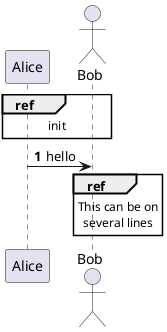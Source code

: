 @startuml
'https://plantuml.com/sequence-diagram

autonumber

participant Alice
actor Bob

ref over Alice,Bob:init
Alice->Bob:hello
ref over Bob
    This can be on
    several lines
end ref

@enduml